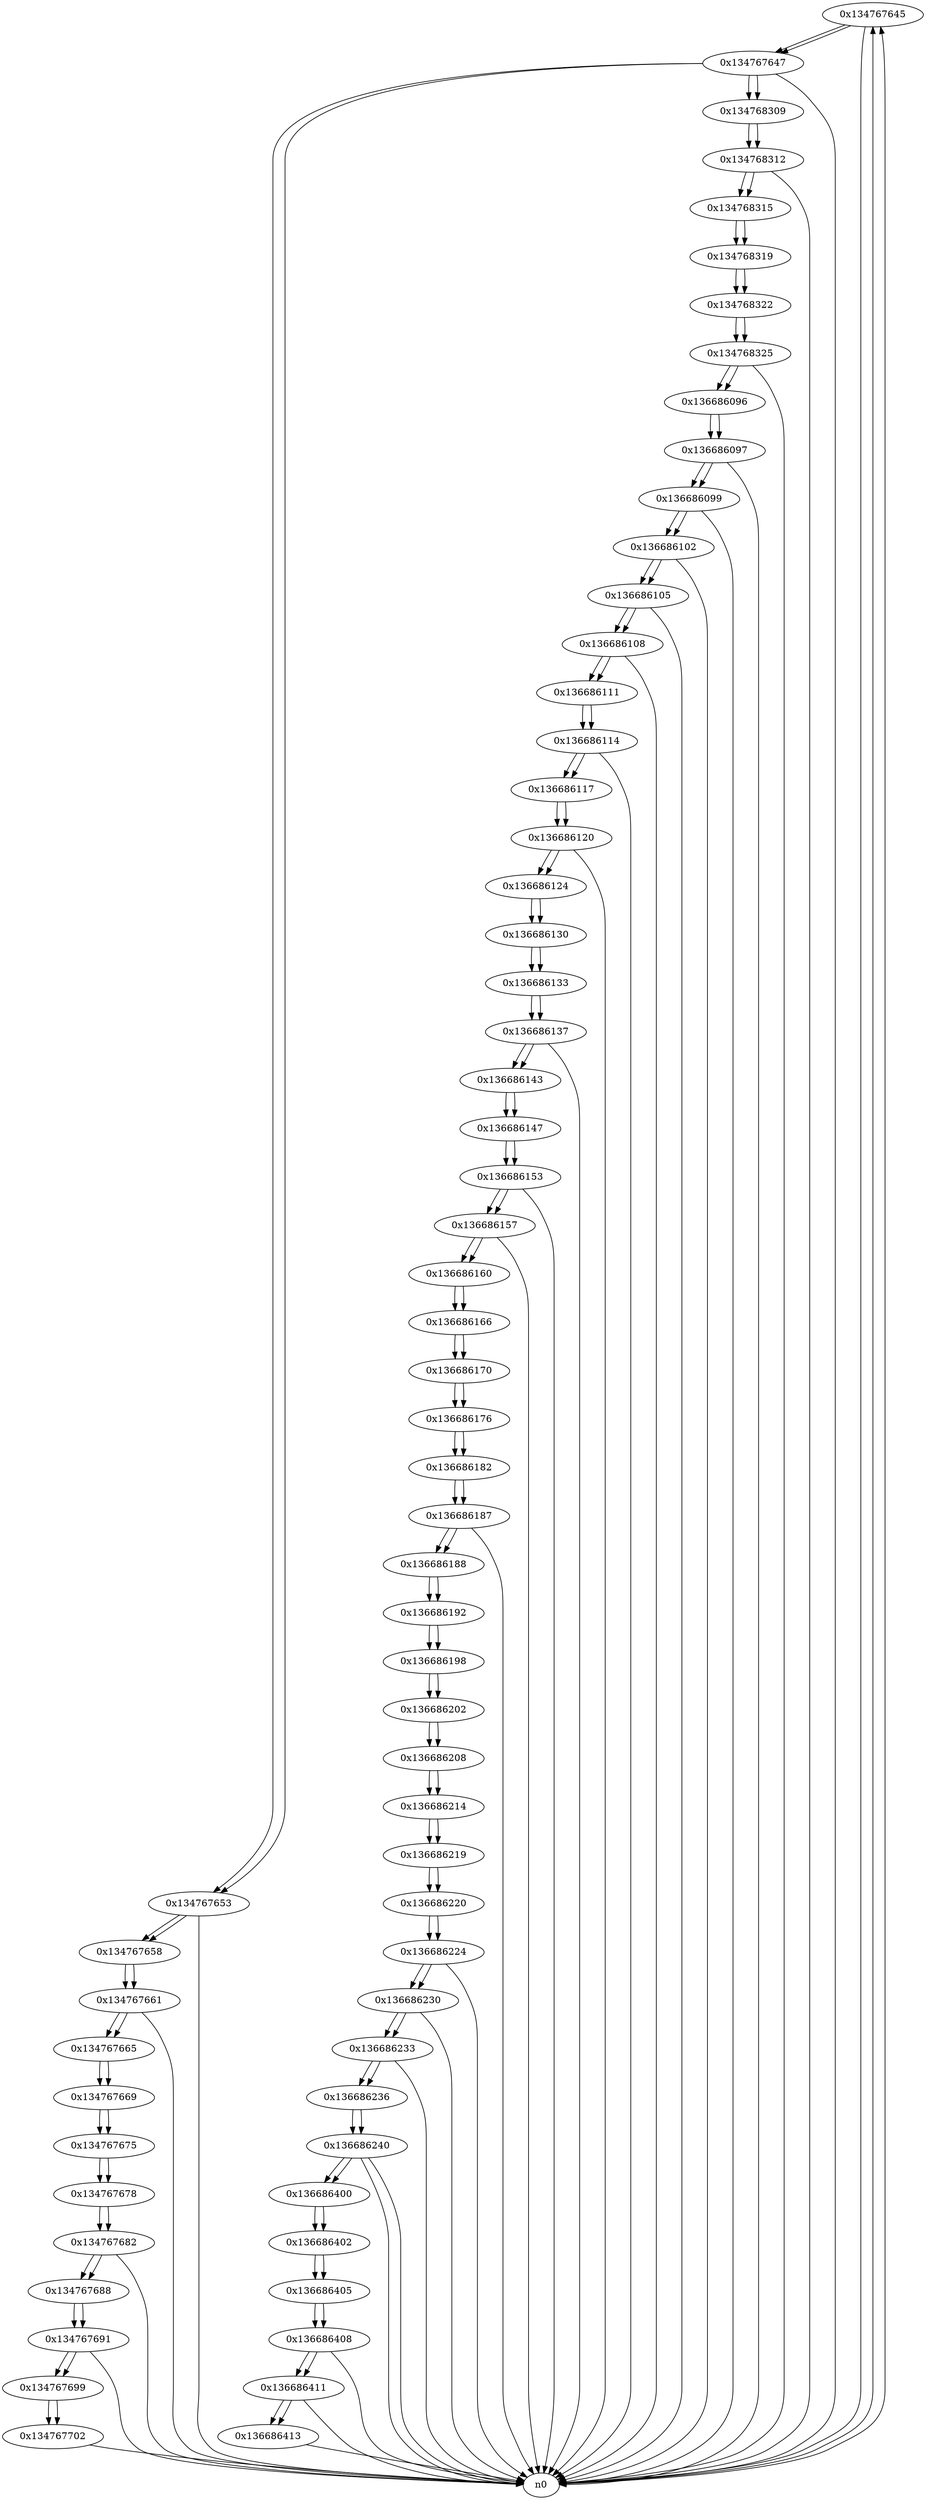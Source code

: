 digraph G{
/* nodes */
  n1 [label="0x134767645"]
  n2 [label="0x134767647"]
  n3 [label="0x134767653"]
  n4 [label="0x134767658"]
  n5 [label="0x134767661"]
  n6 [label="0x134767665"]
  n7 [label="0x134767669"]
  n8 [label="0x134767675"]
  n9 [label="0x134767678"]
  n10 [label="0x134767682"]
  n11 [label="0x134767688"]
  n12 [label="0x134767691"]
  n13 [label="0x134767699"]
  n14 [label="0x134767702"]
  n15 [label="0x134768309"]
  n16 [label="0x134768312"]
  n17 [label="0x134768315"]
  n18 [label="0x134768319"]
  n19 [label="0x134768322"]
  n20 [label="0x134768325"]
  n21 [label="0x136686096"]
  n22 [label="0x136686097"]
  n23 [label="0x136686099"]
  n24 [label="0x136686102"]
  n25 [label="0x136686105"]
  n26 [label="0x136686108"]
  n27 [label="0x136686111"]
  n28 [label="0x136686114"]
  n29 [label="0x136686117"]
  n30 [label="0x136686120"]
  n31 [label="0x136686124"]
  n32 [label="0x136686130"]
  n33 [label="0x136686133"]
  n34 [label="0x136686137"]
  n35 [label="0x136686143"]
  n36 [label="0x136686147"]
  n37 [label="0x136686153"]
  n38 [label="0x136686157"]
  n39 [label="0x136686160"]
  n40 [label="0x136686166"]
  n41 [label="0x136686170"]
  n42 [label="0x136686176"]
  n43 [label="0x136686182"]
  n44 [label="0x136686187"]
  n45 [label="0x136686188"]
  n46 [label="0x136686192"]
  n47 [label="0x136686198"]
  n48 [label="0x136686202"]
  n49 [label="0x136686208"]
  n50 [label="0x136686214"]
  n51 [label="0x136686219"]
  n52 [label="0x136686220"]
  n53 [label="0x136686224"]
  n54 [label="0x136686230"]
  n55 [label="0x136686233"]
  n56 [label="0x136686236"]
  n57 [label="0x136686240"]
  n58 [label="0x136686400"]
  n59 [label="0x136686402"]
  n60 [label="0x136686405"]
  n61 [label="0x136686408"]
  n62 [label="0x136686411"]
  n63 [label="0x136686413"]
/* edges */
n1 -> n2;
n1 -> n0;
n0 -> n1;
n0 -> n1;
n2 -> n15;
n2 -> n3;
n2 -> n0;
n1 -> n2;
n3 -> n4;
n3 -> n0;
n2 -> n3;
n4 -> n5;
n3 -> n4;
n5 -> n6;
n5 -> n0;
n4 -> n5;
n6 -> n7;
n5 -> n6;
n7 -> n8;
n6 -> n7;
n8 -> n9;
n7 -> n8;
n9 -> n10;
n8 -> n9;
n10 -> n11;
n10 -> n0;
n9 -> n10;
n11 -> n12;
n10 -> n11;
n12 -> n13;
n12 -> n0;
n11 -> n12;
n13 -> n14;
n12 -> n13;
n14 -> n0;
n13 -> n14;
n15 -> n16;
n2 -> n15;
n16 -> n17;
n16 -> n0;
n15 -> n16;
n17 -> n18;
n16 -> n17;
n18 -> n19;
n17 -> n18;
n19 -> n20;
n18 -> n19;
n20 -> n21;
n20 -> n0;
n19 -> n20;
n21 -> n22;
n20 -> n21;
n22 -> n23;
n22 -> n0;
n21 -> n22;
n23 -> n24;
n23 -> n0;
n22 -> n23;
n24 -> n25;
n24 -> n0;
n23 -> n24;
n25 -> n26;
n25 -> n0;
n24 -> n25;
n26 -> n27;
n26 -> n0;
n25 -> n26;
n27 -> n28;
n26 -> n27;
n28 -> n29;
n28 -> n0;
n27 -> n28;
n29 -> n30;
n28 -> n29;
n30 -> n31;
n30 -> n0;
n29 -> n30;
n31 -> n32;
n30 -> n31;
n32 -> n33;
n31 -> n32;
n33 -> n34;
n32 -> n33;
n34 -> n35;
n34 -> n0;
n33 -> n34;
n35 -> n36;
n34 -> n35;
n36 -> n37;
n35 -> n36;
n37 -> n38;
n37 -> n0;
n36 -> n37;
n38 -> n39;
n38 -> n0;
n37 -> n38;
n39 -> n40;
n38 -> n39;
n40 -> n41;
n39 -> n40;
n41 -> n42;
n40 -> n41;
n42 -> n43;
n41 -> n42;
n43 -> n44;
n42 -> n43;
n44 -> n45;
n44 -> n0;
n43 -> n44;
n45 -> n46;
n44 -> n45;
n46 -> n47;
n45 -> n46;
n47 -> n48;
n46 -> n47;
n48 -> n49;
n47 -> n48;
n49 -> n50;
n48 -> n49;
n50 -> n51;
n49 -> n50;
n51 -> n52;
n50 -> n51;
n52 -> n53;
n51 -> n52;
n53 -> n54;
n53 -> n0;
n52 -> n53;
n54 -> n55;
n54 -> n0;
n53 -> n54;
n55 -> n56;
n55 -> n0;
n54 -> n55;
n56 -> n57;
n55 -> n56;
n57 -> n58;
n57 -> n0;
n57 -> n0;
n56 -> n57;
n58 -> n59;
n57 -> n58;
n59 -> n60;
n58 -> n59;
n60 -> n61;
n59 -> n60;
n61 -> n62;
n61 -> n0;
n60 -> n61;
n62 -> n63;
n62 -> n0;
n61 -> n62;
n63 -> n0;
n62 -> n63;
}
